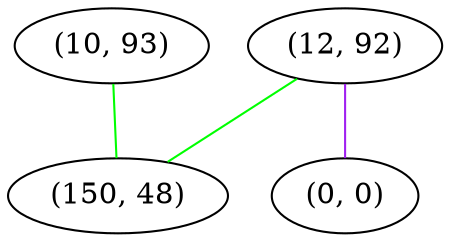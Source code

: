 graph "" {
"(10, 93)";
"(12, 92)";
"(150, 48)";
"(0, 0)";
"(10, 93)" -- "(150, 48)"  [color=green, key=0, weight=2];
"(12, 92)" -- "(0, 0)"  [color=purple, key=0, weight=4];
"(12, 92)" -- "(150, 48)"  [color=green, key=0, weight=2];
}
